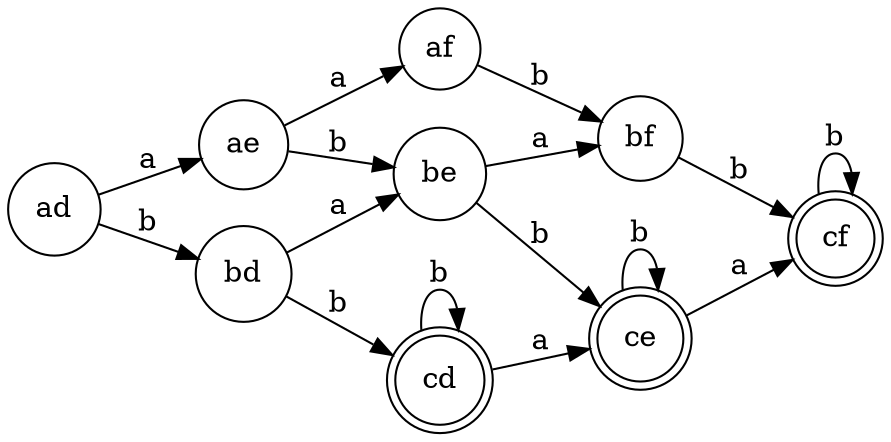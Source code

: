 digraph G {
    rankdir=LR;
  node [shape = doublecircle]; cd, ce, cf;
  node [shape = circle];
  ad -> ae [label = "a"]
  ad -> bd [label = "b"]
  ae -> af [label = "a"]
  ae -> be [label = "b"]
  af -> bf [label = "b"]
  bd -> be [label = "a"]
  bd -> cd [label = "b"]
  be -> bf [label = "a"]
  be -> ce [label = "b"]
  bf -> cf [label = "b"]
  cd -> ce [label = "a"]
  cd -> cd [label = "b"]
  ce -> cf [label = "a"]
  ce -> ce [label = "b"]
  cf -> cf [label = "b"]
  }

